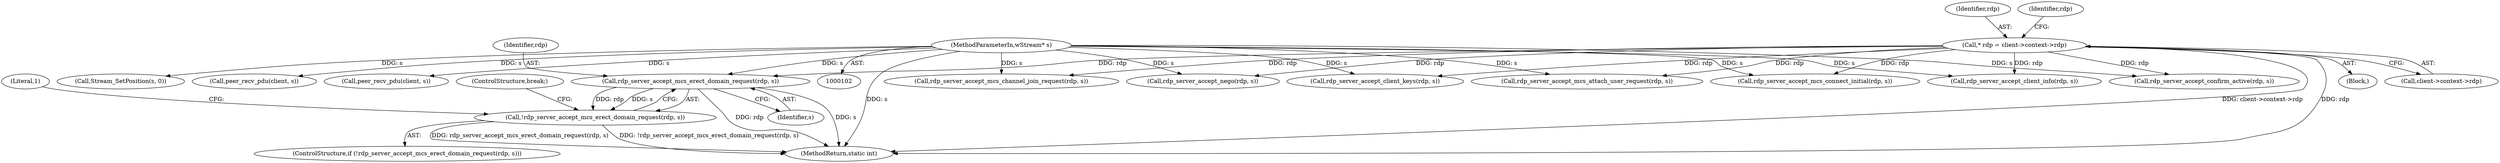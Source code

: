 digraph "0_FreeRDP_0773bb9303d24473fe1185d85a424dfe159aff53_0@pointer" {
"1000218" [label="(Call,rdp_server_accept_mcs_erect_domain_request(rdp, s))"];
"1000114" [label="(Call,* rdp = client->context->rdp)"];
"1000104" [label="(MethodParameterIn,wStream* s)"];
"1000217" [label="(Call,!rdp_server_accept_mcs_erect_domain_request(rdp, s))"];
"1000327" [label="(MethodReturn,static int)"];
"1000296" [label="(Call,Stream_SetPosition(s, 0))"];
"1000228" [label="(Call,rdp_server_accept_mcs_attach_user_request(rdp, s))"];
"1000115" [label="(Identifier,rdp)"];
"1000123" [label="(Identifier,rdp)"];
"1000300" [label="(Call,peer_recv_pdu(client, s))"];
"1000129" [label="(Call,rdp_server_accept_nego(rdp, s))"];
"1000270" [label="(Call,rdp_server_accept_client_info(rdp, s))"];
"1000223" [label="(Literal,1)"];
"1000216" [label="(ControlStructure,if (!rdp_server_accept_mcs_erect_domain_request(rdp, s)))"];
"1000219" [label="(Identifier,rdp)"];
"1000106" [label="(Block,)"];
"1000220" [label="(Identifier,s)"];
"1000104" [label="(MethodParameterIn,wStream* s)"];
"1000292" [label="(Call,rdp_server_accept_confirm_active(rdp, s))"];
"1000238" [label="(Call,rdp_server_accept_mcs_channel_join_request(rdp, s))"];
"1000116" [label="(Call,client->context->rdp)"];
"1000307" [label="(Call,peer_recv_pdu(client, s))"];
"1000217" [label="(Call,!rdp_server_accept_mcs_erect_domain_request(rdp, s))"];
"1000114" [label="(Call,* rdp = client->context->rdp)"];
"1000224" [label="(ControlStructure,break;)"];
"1000255" [label="(Call,rdp_server_accept_client_keys(rdp, s))"];
"1000208" [label="(Call,rdp_server_accept_mcs_connect_initial(rdp, s))"];
"1000218" [label="(Call,rdp_server_accept_mcs_erect_domain_request(rdp, s))"];
"1000218" -> "1000217"  [label="AST: "];
"1000218" -> "1000220"  [label="CFG: "];
"1000219" -> "1000218"  [label="AST: "];
"1000220" -> "1000218"  [label="AST: "];
"1000217" -> "1000218"  [label="CFG: "];
"1000218" -> "1000327"  [label="DDG: rdp"];
"1000218" -> "1000327"  [label="DDG: s"];
"1000218" -> "1000217"  [label="DDG: rdp"];
"1000218" -> "1000217"  [label="DDG: s"];
"1000114" -> "1000218"  [label="DDG: rdp"];
"1000104" -> "1000218"  [label="DDG: s"];
"1000114" -> "1000106"  [label="AST: "];
"1000114" -> "1000116"  [label="CFG: "];
"1000115" -> "1000114"  [label="AST: "];
"1000116" -> "1000114"  [label="AST: "];
"1000123" -> "1000114"  [label="CFG: "];
"1000114" -> "1000327"  [label="DDG: rdp"];
"1000114" -> "1000327"  [label="DDG: client->context->rdp"];
"1000114" -> "1000129"  [label="DDG: rdp"];
"1000114" -> "1000208"  [label="DDG: rdp"];
"1000114" -> "1000228"  [label="DDG: rdp"];
"1000114" -> "1000238"  [label="DDG: rdp"];
"1000114" -> "1000255"  [label="DDG: rdp"];
"1000114" -> "1000270"  [label="DDG: rdp"];
"1000114" -> "1000292"  [label="DDG: rdp"];
"1000104" -> "1000102"  [label="AST: "];
"1000104" -> "1000327"  [label="DDG: s"];
"1000104" -> "1000129"  [label="DDG: s"];
"1000104" -> "1000208"  [label="DDG: s"];
"1000104" -> "1000228"  [label="DDG: s"];
"1000104" -> "1000238"  [label="DDG: s"];
"1000104" -> "1000255"  [label="DDG: s"];
"1000104" -> "1000270"  [label="DDG: s"];
"1000104" -> "1000292"  [label="DDG: s"];
"1000104" -> "1000296"  [label="DDG: s"];
"1000104" -> "1000300"  [label="DDG: s"];
"1000104" -> "1000307"  [label="DDG: s"];
"1000217" -> "1000216"  [label="AST: "];
"1000223" -> "1000217"  [label="CFG: "];
"1000224" -> "1000217"  [label="CFG: "];
"1000217" -> "1000327"  [label="DDG: !rdp_server_accept_mcs_erect_domain_request(rdp, s)"];
"1000217" -> "1000327"  [label="DDG: rdp_server_accept_mcs_erect_domain_request(rdp, s)"];
}
